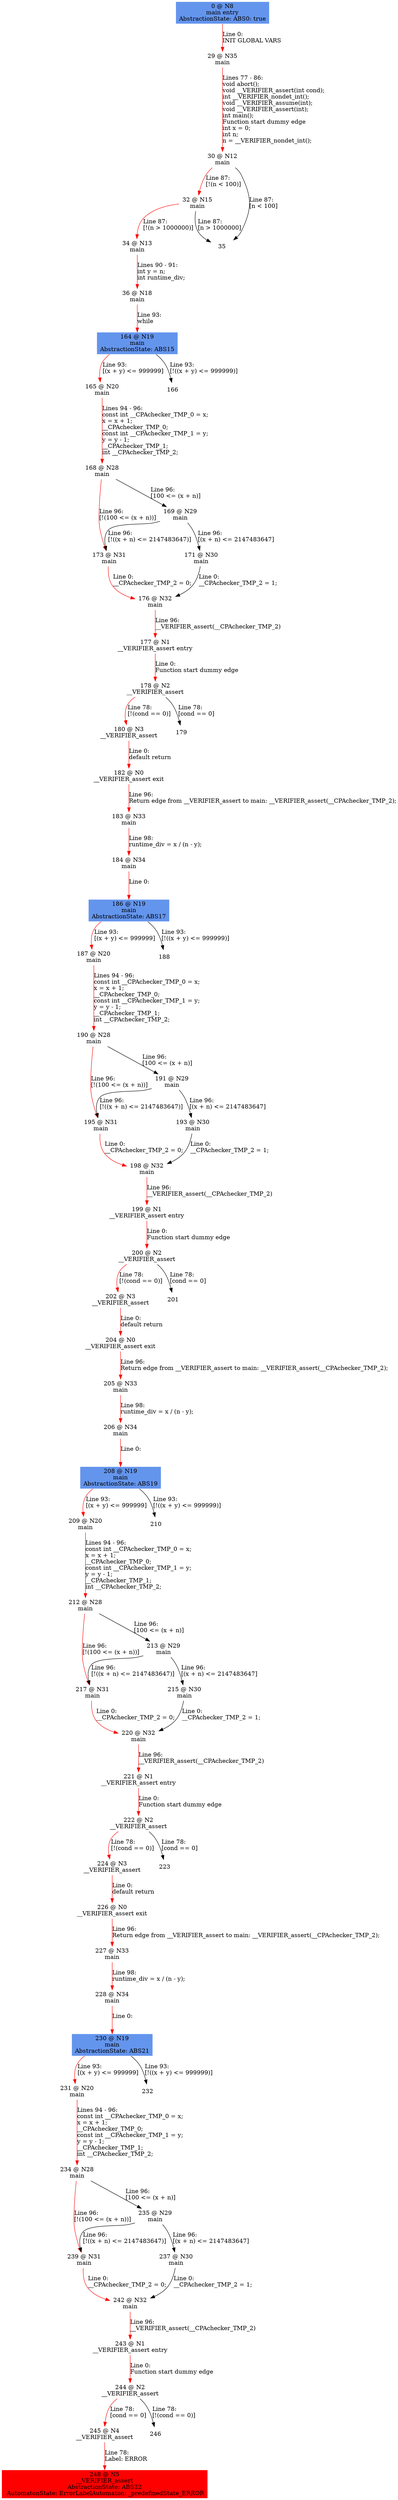 digraph ARG {
node [style="filled" shape="box" color="white"]
0 [fillcolor="cornflowerblue" label="0 @ N8\nmain entry\nAbstractionState: ABS0: true\n" id="0"]
29 [label="29 @ N35\nmain\n" id="29"]
30 [label="30 @ N12\nmain\n" id="30"]
32 [label="32 @ N15\nmain\n" id="32"]
34 [label="34 @ N13\nmain\n" id="34"]
36 [label="36 @ N18\nmain\n" id="36"]
164 [fillcolor="cornflowerblue" label="164 @ N19\nmain\nAbstractionState: ABS15\n" id="164"]
165 [label="165 @ N20\nmain\n" id="165"]
168 [label="168 @ N28\nmain\n" id="168"]
173 [label="173 @ N31\nmain\n" id="173"]
176 [label="176 @ N32\nmain\n" id="176"]
177 [label="177 @ N1\n__VERIFIER_assert entry\n" id="177"]
178 [label="178 @ N2\n__VERIFIER_assert\n" id="178"]
180 [label="180 @ N3\n__VERIFIER_assert\n" id="180"]
182 [label="182 @ N0\n__VERIFIER_assert exit\n" id="182"]
183 [label="183 @ N33\nmain\n" id="183"]
184 [label="184 @ N34\nmain\n" id="184"]
186 [fillcolor="cornflowerblue" label="186 @ N19\nmain\nAbstractionState: ABS17\n" id="186"]
187 [label="187 @ N20\nmain\n" id="187"]
190 [label="190 @ N28\nmain\n" id="190"]
195 [label="195 @ N31\nmain\n" id="195"]
198 [label="198 @ N32\nmain\n" id="198"]
199 [label="199 @ N1\n__VERIFIER_assert entry\n" id="199"]
200 [label="200 @ N2\n__VERIFIER_assert\n" id="200"]
202 [label="202 @ N3\n__VERIFIER_assert\n" id="202"]
204 [label="204 @ N0\n__VERIFIER_assert exit\n" id="204"]
205 [label="205 @ N33\nmain\n" id="205"]
206 [label="206 @ N34\nmain\n" id="206"]
208 [fillcolor="cornflowerblue" label="208 @ N19\nmain\nAbstractionState: ABS19\n" id="208"]
209 [label="209 @ N20\nmain\n" id="209"]
212 [label="212 @ N28\nmain\n" id="212"]
217 [label="217 @ N31\nmain\n" id="217"]
220 [label="220 @ N32\nmain\n" id="220"]
221 [label="221 @ N1\n__VERIFIER_assert entry\n" id="221"]
222 [label="222 @ N2\n__VERIFIER_assert\n" id="222"]
224 [label="224 @ N3\n__VERIFIER_assert\n" id="224"]
226 [label="226 @ N0\n__VERIFIER_assert exit\n" id="226"]
227 [label="227 @ N33\nmain\n" id="227"]
228 [label="228 @ N34\nmain\n" id="228"]
230 [fillcolor="cornflowerblue" label="230 @ N19\nmain\nAbstractionState: ABS21\n" id="230"]
231 [label="231 @ N20\nmain\n" id="231"]
234 [label="234 @ N28\nmain\n" id="234"]
239 [label="239 @ N31\nmain\n" id="239"]
242 [label="242 @ N32\nmain\n" id="242"]
243 [label="243 @ N1\n__VERIFIER_assert entry\n" id="243"]
244 [label="244 @ N2\n__VERIFIER_assert\n" id="244"]
245 [label="245 @ N4\n__VERIFIER_assert\n" id="245"]
248 [fillcolor="red" label="248 @ N5\n__VERIFIER_assert\nAbstractionState: ABS22\n AutomatonState: ErrorLabelAutomaton: _predefinedState_ERROR\n" id="248"]
235 [label="235 @ N29\nmain\n" id="235"]
237 [label="237 @ N30\nmain\n" id="237"]
213 [label="213 @ N29\nmain\n" id="213"]
215 [label="215 @ N30\nmain\n" id="215"]
191 [label="191 @ N29\nmain\n" id="191"]
193 [label="193 @ N30\nmain\n" id="193"]
169 [label="169 @ N29\nmain\n" id="169"]
171 [label="171 @ N30\nmain\n" id="171"]
0 -> 29 [color="red" label="Line 0: \lINIT GLOBAL VARS\l" id="0 -> 29"]
29 -> 30 [color="red" label="Lines 77 - 86: \lvoid abort();\lvoid __VERIFIER_assert(int cond);\lint __VERIFIER_nondet_int();\lvoid __VERIFIER_assume(int);\lvoid __VERIFIER_assert(int);\lint main();\lFunction start dummy edge\lint x = 0;\lint n;\ln = __VERIFIER_nondet_int();\l" id="29 -> 30"]
30 -> 32 [color="red" label="Line 87: \l[!(n < 100)]\l" id="30 -> 32"]
30 -> 35 [label="Line 87: \l[n < 100]\l" id="30 -> 35"]
32 -> 34 [color="red" label="Line 87: \l[!(n > 1000000)]\l" id="32 -> 34"]
32 -> 35 [label="Line 87: \l[n > 1000000]\l" id="32 -> 35"]
34 -> 36 [color="red" label="Lines 90 - 91: \lint y = n;\lint runtime_div;\l" id="34 -> 36"]
36 -> 164 [color="red" label="Line 93: \lwhile\l" id="36 -> 164"]
164 -> 165 [color="red" label="Line 93: \l[(x + y) <= 999999]\l" id="164 -> 165"]
164 -> 166 [label="Line 93: \l[!((x + y) <= 999999)]\l" id="164 -> 166"]
165 -> 168 [color="red" label="Lines 94 - 96: \lconst int __CPAchecker_TMP_0 = x;\lx = x + 1;\l__CPAchecker_TMP_0;\lconst int __CPAchecker_TMP_1 = y;\ly = y - 1;\l__CPAchecker_TMP_1;\lint __CPAchecker_TMP_2;\l" id="165 -> 168"]
168 -> 169 [label="Line 96: \l[100 <= (x + n)]\l" id="168 -> 169"]
168 -> 173 [color="red" label="Line 96: \l[!(100 <= (x + n))]\l" id="168 -> 173"]
173 -> 176 [color="red" label="Line 0: \l__CPAchecker_TMP_2 = 0;\l" id="173 -> 176"]
176 -> 177 [color="red" label="Line 96: \l__VERIFIER_assert(__CPAchecker_TMP_2)\l" id="176 -> 177"]
177 -> 178 [color="red" label="Line 0: \lFunction start dummy edge\l" id="177 -> 178"]
178 -> 179 [label="Line 78: \l[cond == 0]\l" id="178 -> 179"]
178 -> 180 [color="red" label="Line 78: \l[!(cond == 0)]\l" id="178 -> 180"]
180 -> 182 [color="red" label="Line 0: \ldefault return\l" id="180 -> 182"]
182 -> 183 [color="red" label="Line 96: \lReturn edge from __VERIFIER_assert to main: __VERIFIER_assert(__CPAchecker_TMP_2);\l" id="182 -> 183"]
183 -> 184 [color="red" label="Line 98: \lruntime_div = x / (n - y);\l" id="183 -> 184"]
184 -> 186 [color="red" label="Line 0: \l\l" id="184 -> 186"]
186 -> 187 [color="red" label="Line 93: \l[(x + y) <= 999999]\l" id="186 -> 187"]
186 -> 188 [label="Line 93: \l[!((x + y) <= 999999)]\l" id="186 -> 188"]
187 -> 190 [color="red" label="Lines 94 - 96: \lconst int __CPAchecker_TMP_0 = x;\lx = x + 1;\l__CPAchecker_TMP_0;\lconst int __CPAchecker_TMP_1 = y;\ly = y - 1;\l__CPAchecker_TMP_1;\lint __CPAchecker_TMP_2;\l" id="187 -> 190"]
190 -> 191 [label="Line 96: \l[100 <= (x + n)]\l" id="190 -> 191"]
190 -> 195 [color="red" label="Line 96: \l[!(100 <= (x + n))]\l" id="190 -> 195"]
195 -> 198 [color="red" label="Line 0: \l__CPAchecker_TMP_2 = 0;\l" id="195 -> 198"]
198 -> 199 [color="red" label="Line 96: \l__VERIFIER_assert(__CPAchecker_TMP_2)\l" id="198 -> 199"]
199 -> 200 [color="red" label="Line 0: \lFunction start dummy edge\l" id="199 -> 200"]
200 -> 201 [label="Line 78: \l[cond == 0]\l" id="200 -> 201"]
200 -> 202 [color="red" label="Line 78: \l[!(cond == 0)]\l" id="200 -> 202"]
202 -> 204 [color="red" label="Line 0: \ldefault return\l" id="202 -> 204"]
204 -> 205 [color="red" label="Line 96: \lReturn edge from __VERIFIER_assert to main: __VERIFIER_assert(__CPAchecker_TMP_2);\l" id="204 -> 205"]
205 -> 206 [color="red" label="Line 98: \lruntime_div = x / (n - y);\l" id="205 -> 206"]
206 -> 208 [color="red" label="Line 0: \l\l" id="206 -> 208"]
208 -> 209 [color="red" label="Line 93: \l[(x + y) <= 999999]\l" id="208 -> 209"]
208 -> 210 [label="Line 93: \l[!((x + y) <= 999999)]\l" id="208 -> 210"]
209 -> 212 [color="red" label="Lines 94 - 96: \lconst int __CPAchecker_TMP_0 = x;\lx = x + 1;\l__CPAchecker_TMP_0;\lconst int __CPAchecker_TMP_1 = y;\ly = y - 1;\l__CPAchecker_TMP_1;\lint __CPAchecker_TMP_2;\l" id="209 -> 212"]
212 -> 213 [label="Line 96: \l[100 <= (x + n)]\l" id="212 -> 213"]
212 -> 217 [color="red" label="Line 96: \l[!(100 <= (x + n))]\l" id="212 -> 217"]
217 -> 220 [color="red" label="Line 0: \l__CPAchecker_TMP_2 = 0;\l" id="217 -> 220"]
220 -> 221 [color="red" label="Line 96: \l__VERIFIER_assert(__CPAchecker_TMP_2)\l" id="220 -> 221"]
221 -> 222 [color="red" label="Line 0: \lFunction start dummy edge\l" id="221 -> 222"]
222 -> 223 [label="Line 78: \l[cond == 0]\l" id="222 -> 223"]
222 -> 224 [color="red" label="Line 78: \l[!(cond == 0)]\l" id="222 -> 224"]
224 -> 226 [color="red" label="Line 0: \ldefault return\l" id="224 -> 226"]
226 -> 227 [color="red" label="Line 96: \lReturn edge from __VERIFIER_assert to main: __VERIFIER_assert(__CPAchecker_TMP_2);\l" id="226 -> 227"]
227 -> 228 [color="red" label="Line 98: \lruntime_div = x / (n - y);\l" id="227 -> 228"]
228 -> 230 [color="red" label="Line 0: \l\l" id="228 -> 230"]
230 -> 231 [color="red" label="Line 93: \l[(x + y) <= 999999]\l" id="230 -> 231"]
230 -> 232 [label="Line 93: \l[!((x + y) <= 999999)]\l" id="230 -> 232"]
231 -> 234 [color="red" label="Lines 94 - 96: \lconst int __CPAchecker_TMP_0 = x;\lx = x + 1;\l__CPAchecker_TMP_0;\lconst int __CPAchecker_TMP_1 = y;\ly = y - 1;\l__CPAchecker_TMP_1;\lint __CPAchecker_TMP_2;\l" id="231 -> 234"]
234 -> 235 [label="Line 96: \l[100 <= (x + n)]\l" id="234 -> 235"]
234 -> 239 [color="red" label="Line 96: \l[!(100 <= (x + n))]\l" id="234 -> 239"]
239 -> 242 [color="red" label="Line 0: \l__CPAchecker_TMP_2 = 0;\l" id="239 -> 242"]
242 -> 243 [color="red" label="Line 96: \l__VERIFIER_assert(__CPAchecker_TMP_2)\l" id="242 -> 243"]
243 -> 244 [color="red" label="Line 0: \lFunction start dummy edge\l" id="243 -> 244"]
244 -> 245 [color="red" label="Line 78: \l[cond == 0]\l" id="244 -> 245"]
244 -> 246 [label="Line 78: \l[!(cond == 0)]\l" id="244 -> 246"]
245 -> 248 [color="red" label="Line 78: \lLabel: ERROR\l" id="245 -> 248"]
235 -> 237 [label="Line 96: \l[(x + n) <= 2147483647]\l" id="235 -> 237"]
235 -> 239 [label="Line 96: \l[!((x + n) <= 2147483647)]\l" id="235 -> 239"]
237 -> 242 [label="Line 0: \l__CPAchecker_TMP_2 = 1;\l" id="237 -> 242"]
213 -> 215 [label="Line 96: \l[(x + n) <= 2147483647]\l" id="213 -> 215"]
213 -> 217 [label="Line 96: \l[!((x + n) <= 2147483647)]\l" id="213 -> 217"]
215 -> 220 [label="Line 0: \l__CPAchecker_TMP_2 = 1;\l" id="215 -> 220"]
191 -> 193 [label="Line 96: \l[(x + n) <= 2147483647]\l" id="191 -> 193"]
191 -> 195 [label="Line 96: \l[!((x + n) <= 2147483647)]\l" id="191 -> 195"]
193 -> 198 [label="Line 0: \l__CPAchecker_TMP_2 = 1;\l" id="193 -> 198"]
169 -> 171 [label="Line 96: \l[(x + n) <= 2147483647]\l" id="169 -> 171"]
169 -> 173 [label="Line 96: \l[!((x + n) <= 2147483647)]\l" id="169 -> 173"]
171 -> 176 [label="Line 0: \l__CPAchecker_TMP_2 = 1;\l" id="171 -> 176"]
}

